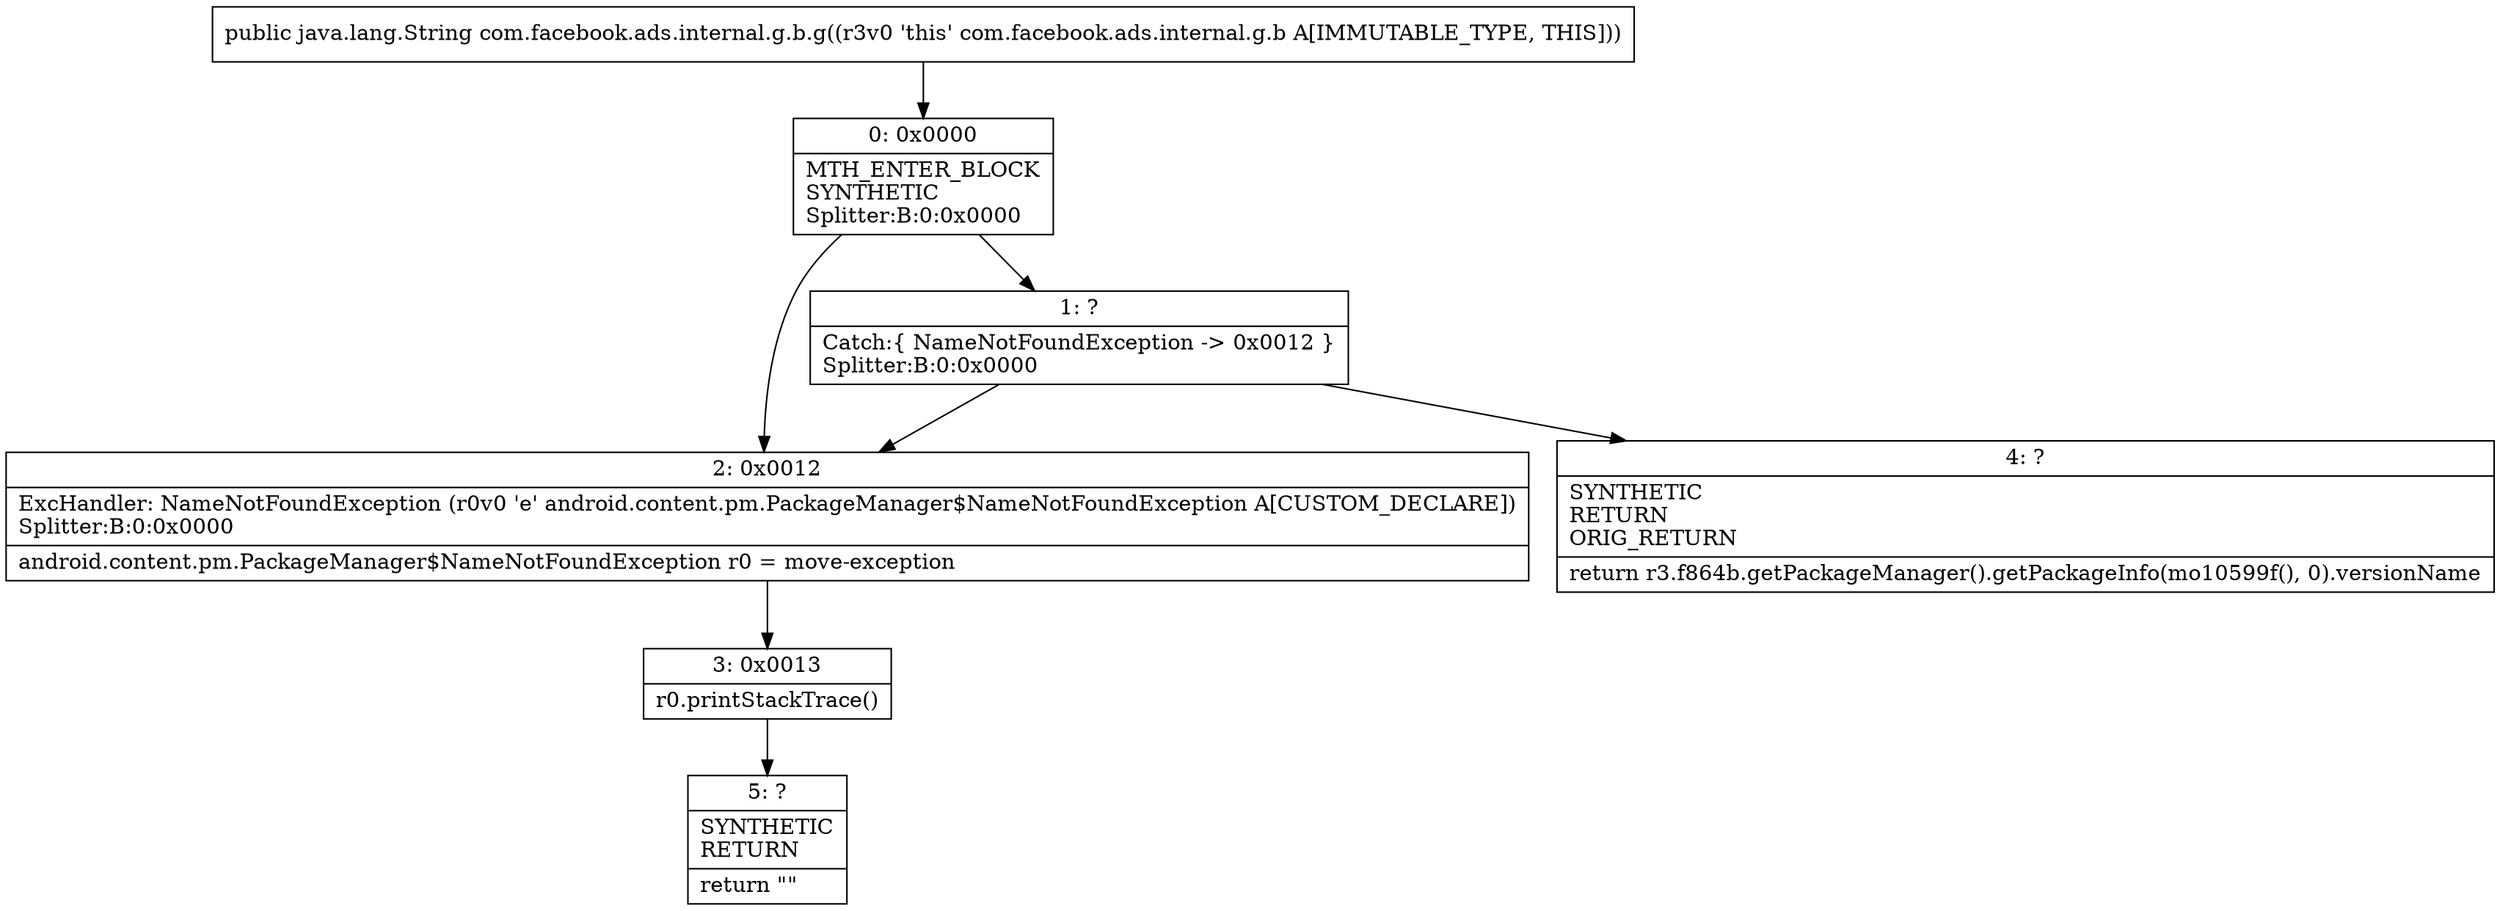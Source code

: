 digraph "CFG forcom.facebook.ads.internal.g.b.g()Ljava\/lang\/String;" {
Node_0 [shape=record,label="{0\:\ 0x0000|MTH_ENTER_BLOCK\lSYNTHETIC\lSplitter:B:0:0x0000\l}"];
Node_1 [shape=record,label="{1\:\ ?|Catch:\{ NameNotFoundException \-\> 0x0012 \}\lSplitter:B:0:0x0000\l}"];
Node_2 [shape=record,label="{2\:\ 0x0012|ExcHandler: NameNotFoundException (r0v0 'e' android.content.pm.PackageManager$NameNotFoundException A[CUSTOM_DECLARE])\lSplitter:B:0:0x0000\l|android.content.pm.PackageManager$NameNotFoundException r0 = move\-exception\l}"];
Node_3 [shape=record,label="{3\:\ 0x0013|r0.printStackTrace()\l}"];
Node_4 [shape=record,label="{4\:\ ?|SYNTHETIC\lRETURN\lORIG_RETURN\l|return r3.f864b.getPackageManager().getPackageInfo(mo10599f(), 0).versionName\l}"];
Node_5 [shape=record,label="{5\:\ ?|SYNTHETIC\lRETURN\l|return \"\"\l}"];
MethodNode[shape=record,label="{public java.lang.String com.facebook.ads.internal.g.b.g((r3v0 'this' com.facebook.ads.internal.g.b A[IMMUTABLE_TYPE, THIS])) }"];
MethodNode -> Node_0;
Node_0 -> Node_1;
Node_0 -> Node_2;
Node_1 -> Node_2;
Node_1 -> Node_4;
Node_2 -> Node_3;
Node_3 -> Node_5;
}

